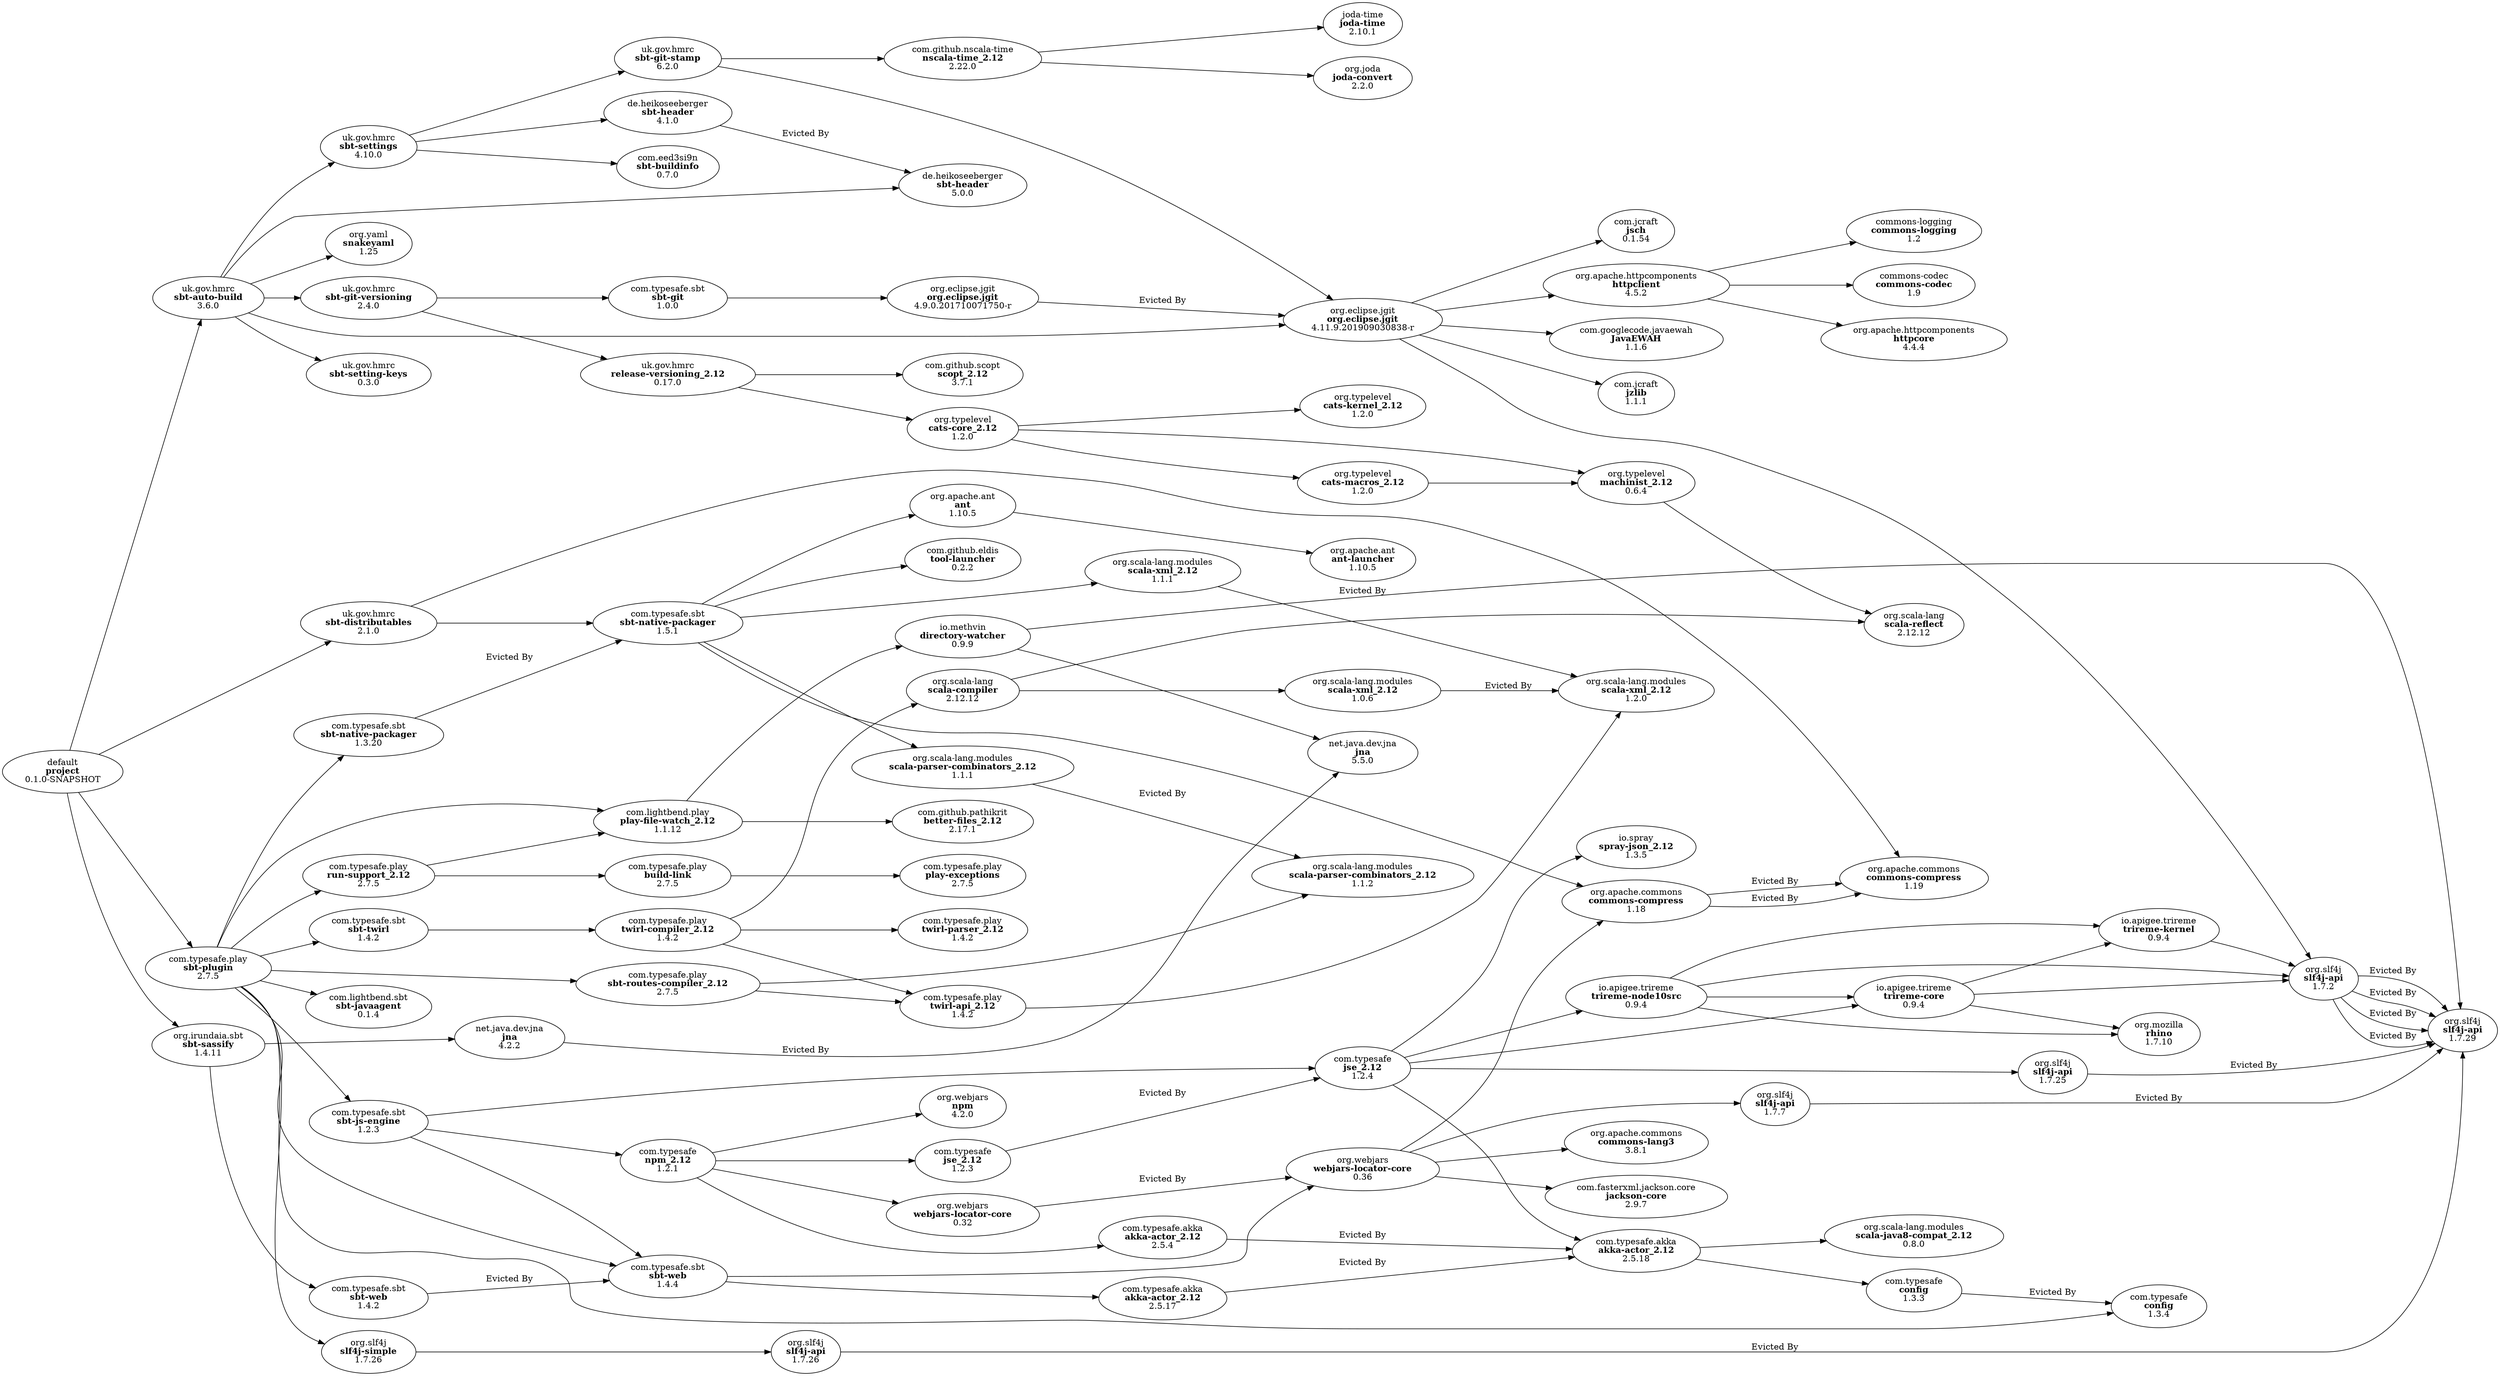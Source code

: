digraph "dependency-graph" {
    graph[rankdir="LR"]
    edge [
        arrowtail="none"
    ]
    "default:project:0.1.0-SNAPSHOT"[label=<default<BR/><B>project</B><BR/>0.1.0-SNAPSHOT> style=""]
    "com.typesafe:config:1.3.4"[label=<com.typesafe<BR/><B>config</B><BR/>1.3.4> style=""]
    "com.typesafe:config:1.3.3"[label=<com.typesafe<BR/><B>config</B><BR/>1.3.3> style="stroke-dasharray: 5,5"]
    "org.scala-lang:scala-compiler:2.12.12"[label=<org.scala-lang<BR/><B>scala-compiler</B><BR/>2.12.12> style=""]
    "org.yaml:snakeyaml:1.25"[label=<org.yaml<BR/><B>snakeyaml</B><BR/>1.25> style=""]
    "net.java.dev.jna:jna:5.5.0"[label=<net.java.dev.jna<BR/><B>jna</B><BR/>5.5.0> style=""]
    "net.java.dev.jna:jna:4.2.2"[label=<net.java.dev.jna<BR/><B>jna</B><BR/>4.2.2> style="stroke-dasharray: 5,5"]
    "com.typesafe.sbt:sbt-git:1.0.0"[label=<com.typesafe.sbt<BR/><B>sbt-git</B><BR/>1.0.0> style=""]
    "org.joda:joda-convert:2.2.0"[label=<org.joda<BR/><B>joda-convert</B><BR/>2.2.0> style=""]
    "uk.gov.hmrc:sbt-distributables:2.1.0"[label=<uk.gov.hmrc<BR/><B>sbt-distributables</B><BR/>2.1.0> style=""]
    "org.scala-lang.modules:scala-xml_2.12:1.2.0"[label=<org.scala-lang.modules<BR/><B>scala-xml_2.12</B><BR/>1.2.0> style=""]
    "org.scala-lang.modules:scala-xml_2.12:1.1.1"[label=<org.scala-lang.modules<BR/><B>scala-xml_2.12</B><BR/>1.1.1> style="stroke-dasharray: 5,5"]
    "org.scala-lang.modules:scala-xml_2.12:1.0.6"[label=<org.scala-lang.modules<BR/><B>scala-xml_2.12</B><BR/>1.0.6> style="stroke-dasharray: 5,5"]
    "com.github.eldis:tool-launcher:0.2.2"[label=<com.github.eldis<BR/><B>tool-launcher</B><BR/>0.2.2> style=""]
    "org.webjars:webjars-locator-core:0.36"[label=<org.webjars<BR/><B>webjars-locator-core</B><BR/>0.36> style=""]
    "org.webjars:webjars-locator-core:0.32"[label=<org.webjars<BR/><B>webjars-locator-core</B><BR/>0.32> style="stroke-dasharray: 5,5"]
    "joda-time:joda-time:2.10.1"[label=<joda-time<BR/><B>joda-time</B><BR/>2.10.1> style=""]
    "com.typesafe.play:sbt-routes-compiler_2.12:2.7.5"[label=<com.typesafe.play<BR/><B>sbt-routes-compiler_2.12</B><BR/>2.7.5> style=""]
    "org.apache.httpcomponents:httpclient:4.5.2"[label=<org.apache.httpcomponents<BR/><B>httpclient</B><BR/>4.5.2> style=""]
    "org.typelevel:cats-core_2.12:1.2.0"[label=<org.typelevel<BR/><B>cats-core_2.12</B><BR/>1.2.0> style=""]
    "uk.gov.hmrc:sbt-git-versioning:2.4.0"[label=<uk.gov.hmrc<BR/><B>sbt-git-versioning</B><BR/>2.4.0> style=""]
    "com.eed3si9n:sbt-buildinfo:0.7.0"[label=<com.eed3si9n<BR/><B>sbt-buildinfo</B><BR/>0.7.0> style=""]
    "uk.gov.hmrc:release-versioning_2.12:0.17.0"[label=<uk.gov.hmrc<BR/><B>release-versioning_2.12</B><BR/>0.17.0> style=""]
    "com.typesafe.play:run-support_2.12:2.7.5"[label=<com.typesafe.play<BR/><B>run-support_2.12</B><BR/>2.7.5> style=""]
    "org.scala-lang.modules:scala-parser-combinators_2.12:1.1.2"[label=<org.scala-lang.modules<BR/><B>scala-parser-combinators_2.12</B><BR/>1.1.2> style=""]
    "org.scala-lang.modules:scala-parser-combinators_2.12:1.1.1"[label=<org.scala-lang.modules<BR/><B>scala-parser-combinators_2.12</B><BR/>1.1.1> style="stroke-dasharray: 5,5"]
    "org.slf4j:slf4j-simple:1.7.26"[label=<org.slf4j<BR/><B>slf4j-simple</B><BR/>1.7.26> style=""]
    "org.scala-lang.modules:scala-java8-compat_2.12:0.8.0"[label=<org.scala-lang.modules<BR/><B>scala-java8-compat_2.12</B><BR/>0.8.0> style=""]
    "uk.gov.hmrc:sbt-auto-build:3.6.0"[label=<uk.gov.hmrc<BR/><B>sbt-auto-build</B><BR/>3.6.0> style=""]
    "com.typesafe:jse_2.12:1.2.4"[label=<com.typesafe<BR/><B>jse_2.12</B><BR/>1.2.4> style=""]
    "com.typesafe:jse_2.12:1.2.3"[label=<com.typesafe<BR/><B>jse_2.12</B><BR/>1.2.3> style="stroke-dasharray: 5,5"]
    "org.scala-lang:scala-reflect:2.12.12"[label=<org.scala-lang<BR/><B>scala-reflect</B><BR/>2.12.12> style=""]
    "io.methvin:directory-watcher:0.9.9"[label=<io.methvin<BR/><B>directory-watcher</B><BR/>0.9.9> style=""]
    "com.jcraft:jzlib:1.1.1"[label=<com.jcraft<BR/><B>jzlib</B><BR/>1.1.1> style=""]
    "io.apigee.trireme:trireme-core:0.9.4"[label=<io.apigee.trireme<BR/><B>trireme-core</B><BR/>0.9.4> style=""]
    "com.typesafe.sbt:sbt-native-packager:1.5.1"[label=<com.typesafe.sbt<BR/><B>sbt-native-packager</B><BR/>1.5.1> style=""]
    "com.typesafe.sbt:sbt-native-packager:1.3.20"[label=<com.typesafe.sbt<BR/><B>sbt-native-packager</B><BR/>1.3.20> style="stroke-dasharray: 5,5"]
    "de.heikoseeberger:sbt-header:5.0.0"[label=<de.heikoseeberger<BR/><B>sbt-header</B><BR/>5.0.0> style=""]
    "de.heikoseeberger:sbt-header:4.1.0"[label=<de.heikoseeberger<BR/><B>sbt-header</B><BR/>4.1.0> style="stroke-dasharray: 5,5"]
    "org.irundaia.sbt:sbt-sassify:1.4.11"[label=<org.irundaia.sbt<BR/><B>sbt-sassify</B><BR/>1.4.11> style=""]
    "org.apache.commons:commons-compress:1.19"[label=<org.apache.commons<BR/><B>commons-compress</B><BR/>1.19> style=""]
    "org.apache.commons:commons-compress:1.18"[label=<org.apache.commons<BR/><B>commons-compress</B><BR/>1.18> style="stroke-dasharray: 5,5"]
    "org.apache.commons:commons-compress:1.18"[label=<org.apache.commons<BR/><B>commons-compress</B><BR/>1.18> style="stroke-dasharray: 5,5"]
    "org.mozilla:rhino:1.7.10"[label=<org.mozilla<BR/><B>rhino</B><BR/>1.7.10> style=""]
    "uk.gov.hmrc:sbt-git-stamp:6.2.0"[label=<uk.gov.hmrc<BR/><B>sbt-git-stamp</B><BR/>6.2.0> style=""]
    "org.typelevel:cats-macros_2.12:1.2.0"[label=<org.typelevel<BR/><B>cats-macros_2.12</B><BR/>1.2.0> style=""]
    "com.typesafe.akka:akka-actor_2.12:2.5.18"[label=<com.typesafe.akka<BR/><B>akka-actor_2.12</B><BR/>2.5.18> style=""]
    "com.typesafe.akka:akka-actor_2.12:2.5.4"[label=<com.typesafe.akka<BR/><B>akka-actor_2.12</B><BR/>2.5.4> style="stroke-dasharray: 5,5"]
    "com.typesafe.akka:akka-actor_2.12:2.5.17"[label=<com.typesafe.akka<BR/><B>akka-actor_2.12</B><BR/>2.5.17> style="stroke-dasharray: 5,5"]
    "com.fasterxml.jackson.core:jackson-core:2.9.7"[label=<com.fasterxml.jackson.core<BR/><B>jackson-core</B><BR/>2.9.7> style=""]
    "org.apache.commons:commons-lang3:3.8.1"[label=<org.apache.commons<BR/><B>commons-lang3</B><BR/>3.8.1> style=""]
    "commons-codec:commons-codec:1.9"[label=<commons-codec<BR/><B>commons-codec</B><BR/>1.9> style=""]
    "uk.gov.hmrc:sbt-setting-keys:0.3.0"[label=<uk.gov.hmrc<BR/><B>sbt-setting-keys</B><BR/>0.3.0> style=""]
    "org.eclipse.jgit:org.eclipse.jgit:4.11.9.201909030838-r"[label=<org.eclipse.jgit<BR/><B>org.eclipse.jgit</B><BR/>4.11.9.201909030838-r> style=""]
    "org.eclipse.jgit:org.eclipse.jgit:4.9.0.201710071750-r"[label=<org.eclipse.jgit<BR/><B>org.eclipse.jgit</B><BR/>4.9.0.201710071750-r> style="stroke-dasharray: 5,5"]
    "com.typesafe.play:twirl-api_2.12:1.4.2"[label=<com.typesafe.play<BR/><B>twirl-api_2.12</B><BR/>1.4.2> style=""]
    "org.apache.ant:ant-launcher:1.10.5"[label=<org.apache.ant<BR/><B>ant-launcher</B><BR/>1.10.5> style=""]
    "com.github.nscala-time:nscala-time_2.12:2.22.0"[label=<com.github.nscala-time<BR/><B>nscala-time_2.12</B><BR/>2.22.0> style=""]
    "org.apache.httpcomponents:httpcore:4.4.4"[label=<org.apache.httpcomponents<BR/><B>httpcore</B><BR/>4.4.4> style=""]
    "com.github.scopt:scopt_2.12:3.7.1"[label=<com.github.scopt<BR/><B>scopt_2.12</B><BR/>3.7.1> style=""]
    "commons-logging:commons-logging:1.2"[label=<commons-logging<BR/><B>commons-logging</B><BR/>1.2> style=""]
    "com.typesafe.play:twirl-compiler_2.12:1.4.2"[label=<com.typesafe.play<BR/><B>twirl-compiler_2.12</B><BR/>1.4.2> style=""]
    "com.typesafe.play:play-exceptions:2.7.5"[label=<com.typesafe.play<BR/><B>play-exceptions</B><BR/>2.7.5> style=""]
    "com.typesafe.sbt:sbt-js-engine:1.2.3"[label=<com.typesafe.sbt<BR/><B>sbt-js-engine</B><BR/>1.2.3> style=""]
    "com.github.pathikrit:better-files_2.12:2.17.1"[label=<com.github.pathikrit<BR/><B>better-files_2.12</B><BR/>2.17.1> style=""]
    "com.typesafe.play:sbt-plugin:2.7.5"[label=<com.typesafe.play<BR/><B>sbt-plugin</B><BR/>2.7.5> style=""]
    "org.typelevel:cats-kernel_2.12:1.2.0"[label=<org.typelevel<BR/><B>cats-kernel_2.12</B><BR/>1.2.0> style=""]
    "com.typesafe:npm_2.12:1.2.1"[label=<com.typesafe<BR/><B>npm_2.12</B><BR/>1.2.1> style=""]
    "com.typesafe.sbt:sbt-web:1.4.4"[label=<com.typesafe.sbt<BR/><B>sbt-web</B><BR/>1.4.4> style=""]
    "com.typesafe.sbt:sbt-web:1.4.2"[label=<com.typesafe.sbt<BR/><B>sbt-web</B><BR/>1.4.2> style="stroke-dasharray: 5,5"]
    "com.lightbend.sbt:sbt-javaagent:0.1.4"[label=<com.lightbend.sbt<BR/><B>sbt-javaagent</B><BR/>0.1.4> style=""]
    "io.spray:spray-json_2.12:1.3.5"[label=<io.spray<BR/><B>spray-json_2.12</B><BR/>1.3.5> style=""]
    "io.apigee.trireme:trireme-kernel:0.9.4"[label=<io.apigee.trireme<BR/><B>trireme-kernel</B><BR/>0.9.4> style=""]
    "com.typesafe.play:twirl-parser_2.12:1.4.2"[label=<com.typesafe.play<BR/><B>twirl-parser_2.12</B><BR/>1.4.2> style=""]
    "io.apigee.trireme:trireme-node10src:0.9.4"[label=<io.apigee.trireme<BR/><B>trireme-node10src</B><BR/>0.9.4> style=""]
    "org.typelevel:machinist_2.12:0.6.4"[label=<org.typelevel<BR/><B>machinist_2.12</B><BR/>0.6.4> style=""]
    "com.typesafe.play:build-link:2.7.5"[label=<com.typesafe.play<BR/><B>build-link</B><BR/>2.7.5> style=""]
    "uk.gov.hmrc:sbt-settings:4.10.0"[label=<uk.gov.hmrc<BR/><B>sbt-settings</B><BR/>4.10.0> style=""]
    "com.jcraft:jsch:0.1.54"[label=<com.jcraft<BR/><B>jsch</B><BR/>0.1.54> style=""]
    "org.webjars:npm:4.2.0"[label=<org.webjars<BR/><B>npm</B><BR/>4.2.0> style=""]
    "org.apache.ant:ant:1.10.5"[label=<org.apache.ant<BR/><B>ant</B><BR/>1.10.5> style=""]
    "com.lightbend.play:play-file-watch_2.12:1.1.12"[label=<com.lightbend.play<BR/><B>play-file-watch_2.12</B><BR/>1.1.12> style=""]
    "org.slf4j:slf4j-api:1.7.29"[label=<org.slf4j<BR/><B>slf4j-api</B><BR/>1.7.29> style=""]
    "org.slf4j:slf4j-api:1.7.25"[label=<org.slf4j<BR/><B>slf4j-api</B><BR/>1.7.25> style="stroke-dasharray: 5,5"]
    "org.slf4j:slf4j-api:1.7.2"[label=<org.slf4j<BR/><B>slf4j-api</B><BR/>1.7.2> style="stroke-dasharray: 5,5"]
    "org.slf4j:slf4j-api:1.7.2"[label=<org.slf4j<BR/><B>slf4j-api</B><BR/>1.7.2> style="stroke-dasharray: 5,5"]
    "org.slf4j:slf4j-api:1.7.2"[label=<org.slf4j<BR/><B>slf4j-api</B><BR/>1.7.2> style="stroke-dasharray: 5,5"]
    "org.slf4j:slf4j-api:1.7.2"[label=<org.slf4j<BR/><B>slf4j-api</B><BR/>1.7.2> style="stroke-dasharray: 5,5"]
    "org.slf4j:slf4j-api:1.7.26"[label=<org.slf4j<BR/><B>slf4j-api</B><BR/>1.7.26> style="stroke-dasharray: 5,5"]
    "org.slf4j:slf4j-api:1.7.7"[label=<org.slf4j<BR/><B>slf4j-api</B><BR/>1.7.7> style="stroke-dasharray: 5,5"]
    "com.typesafe.sbt:sbt-twirl:1.4.2"[label=<com.typesafe.sbt<BR/><B>sbt-twirl</B><BR/>1.4.2> style=""]
    "com.googlecode.javaewah:JavaEWAH:1.1.6"[label=<com.googlecode.javaewah<BR/><B>JavaEWAH</B><BR/>1.1.6> style=""]
    "com.typesafe.play:sbt-plugin:2.7.5" -> "com.typesafe:config:1.3.4"
    "com.typesafe.akka:akka-actor_2.12:2.5.18" -> "com.typesafe:config:1.3.3"
    "com.typesafe.play:twirl-compiler_2.12:1.4.2" -> "org.scala-lang:scala-compiler:2.12.12"
    "uk.gov.hmrc:sbt-auto-build:3.6.0" -> "org.yaml:snakeyaml:1.25"
    "io.methvin:directory-watcher:0.9.9" -> "net.java.dev.jna:jna:5.5.0"
    "org.irundaia.sbt:sbt-sassify:1.4.11" -> "net.java.dev.jna:jna:4.2.2"
    "uk.gov.hmrc:sbt-git-versioning:2.4.0" -> "com.typesafe.sbt:sbt-git:1.0.0"
    "com.github.nscala-time:nscala-time_2.12:2.22.0" -> "org.joda:joda-convert:2.2.0"
    "default:project:0.1.0-SNAPSHOT" -> "uk.gov.hmrc:sbt-distributables:2.1.0"
    "com.typesafe.play:twirl-api_2.12:1.4.2" -> "org.scala-lang.modules:scala-xml_2.12:1.2.0"
    "com.typesafe.sbt:sbt-native-packager:1.5.1" -> "org.scala-lang.modules:scala-xml_2.12:1.1.1"
    "org.scala-lang:scala-compiler:2.12.12" -> "org.scala-lang.modules:scala-xml_2.12:1.0.6"
    "com.typesafe.sbt:sbt-native-packager:1.5.1" -> "com.github.eldis:tool-launcher:0.2.2"
    "com.typesafe.sbt:sbt-web:1.4.4" -> "org.webjars:webjars-locator-core:0.36"
    "com.typesafe:npm_2.12:1.2.1" -> "org.webjars:webjars-locator-core:0.32"
    "com.github.nscala-time:nscala-time_2.12:2.22.0" -> "joda-time:joda-time:2.10.1"
    "com.typesafe.play:sbt-plugin:2.7.5" -> "com.typesafe.play:sbt-routes-compiler_2.12:2.7.5"
    "org.eclipse.jgit:org.eclipse.jgit:4.11.9.201909030838-r" -> "org.apache.httpcomponents:httpclient:4.5.2"
    "uk.gov.hmrc:release-versioning_2.12:0.17.0" -> "org.typelevel:cats-core_2.12:1.2.0"
    "uk.gov.hmrc:sbt-auto-build:3.6.0" -> "uk.gov.hmrc:sbt-git-versioning:2.4.0"
    "uk.gov.hmrc:sbt-settings:4.10.0" -> "com.eed3si9n:sbt-buildinfo:0.7.0"
    "uk.gov.hmrc:sbt-git-versioning:2.4.0" -> "uk.gov.hmrc:release-versioning_2.12:0.17.0"
    "com.typesafe.play:sbt-plugin:2.7.5" -> "com.typesafe.play:run-support_2.12:2.7.5"
    "com.typesafe.play:sbt-routes-compiler_2.12:2.7.5" -> "org.scala-lang.modules:scala-parser-combinators_2.12:1.1.2"
    "com.typesafe.sbt:sbt-native-packager:1.5.1" -> "org.scala-lang.modules:scala-parser-combinators_2.12:1.1.1"
    "com.typesafe.play:sbt-plugin:2.7.5" -> "org.slf4j:slf4j-simple:1.7.26"
    "com.typesafe.akka:akka-actor_2.12:2.5.18" -> "org.scala-lang.modules:scala-java8-compat_2.12:0.8.0"
    "default:project:0.1.0-SNAPSHOT" -> "uk.gov.hmrc:sbt-auto-build:3.6.0"
    "com.typesafe.sbt:sbt-js-engine:1.2.3" -> "com.typesafe:jse_2.12:1.2.4"
    "com.typesafe:npm_2.12:1.2.1" -> "com.typesafe:jse_2.12:1.2.3"
    "org.typelevel:machinist_2.12:0.6.4" -> "org.scala-lang:scala-reflect:2.12.12"
    "org.scala-lang:scala-compiler:2.12.12" -> "org.scala-lang:scala-reflect:2.12.12"
    "com.lightbend.play:play-file-watch_2.12:1.1.12" -> "io.methvin:directory-watcher:0.9.9"
    "org.eclipse.jgit:org.eclipse.jgit:4.11.9.201909030838-r" -> "com.jcraft:jzlib:1.1.1"
    "io.apigee.trireme:trireme-node10src:0.9.4" -> "io.apigee.trireme:trireme-core:0.9.4"
    "com.typesafe:jse_2.12:1.2.4" -> "io.apigee.trireme:trireme-core:0.9.4"
    "uk.gov.hmrc:sbt-distributables:2.1.0" -> "com.typesafe.sbt:sbt-native-packager:1.5.1"
    "com.typesafe.play:sbt-plugin:2.7.5" -> "com.typesafe.sbt:sbt-native-packager:1.3.20"
    "uk.gov.hmrc:sbt-auto-build:3.6.0" -> "de.heikoseeberger:sbt-header:5.0.0"
    "uk.gov.hmrc:sbt-settings:4.10.0" -> "de.heikoseeberger:sbt-header:4.1.0"
    "default:project:0.1.0-SNAPSHOT" -> "org.irundaia.sbt:sbt-sassify:1.4.11"
    "uk.gov.hmrc:sbt-distributables:2.1.0" -> "org.apache.commons:commons-compress:1.19"
    "com.typesafe.sbt:sbt-native-packager:1.5.1" -> "org.apache.commons:commons-compress:1.18"
    "org.webjars:webjars-locator-core:0.36" -> "org.apache.commons:commons-compress:1.18"
    "io.apigee.trireme:trireme-node10src:0.9.4" -> "org.mozilla:rhino:1.7.10"
    "io.apigee.trireme:trireme-core:0.9.4" -> "org.mozilla:rhino:1.7.10"
    "uk.gov.hmrc:sbt-settings:4.10.0" -> "uk.gov.hmrc:sbt-git-stamp:6.2.0"
    "org.typelevel:cats-core_2.12:1.2.0" -> "org.typelevel:cats-macros_2.12:1.2.0"
    "com.typesafe:jse_2.12:1.2.4" -> "com.typesafe.akka:akka-actor_2.12:2.5.18"
    "com.typesafe:npm_2.12:1.2.1" -> "com.typesafe.akka:akka-actor_2.12:2.5.4"
    "com.typesafe.sbt:sbt-web:1.4.4" -> "com.typesafe.akka:akka-actor_2.12:2.5.17"
    "org.webjars:webjars-locator-core:0.36" -> "com.fasterxml.jackson.core:jackson-core:2.9.7"
    "org.webjars:webjars-locator-core:0.36" -> "org.apache.commons:commons-lang3:3.8.1"
    "org.apache.httpcomponents:httpclient:4.5.2" -> "commons-codec:commons-codec:1.9"
    "uk.gov.hmrc:sbt-auto-build:3.6.0" -> "uk.gov.hmrc:sbt-setting-keys:0.3.0"
    "uk.gov.hmrc:sbt-auto-build:3.6.0" -> "org.eclipse.jgit:org.eclipse.jgit:4.11.9.201909030838-r"
    "uk.gov.hmrc:sbt-git-stamp:6.2.0" -> "org.eclipse.jgit:org.eclipse.jgit:4.11.9.201909030838-r"
    "com.typesafe.sbt:sbt-git:1.0.0" -> "org.eclipse.jgit:org.eclipse.jgit:4.9.0.201710071750-r"
    "com.typesafe.play:twirl-compiler_2.12:1.4.2" -> "com.typesafe.play:twirl-api_2.12:1.4.2"
    "com.typesafe.play:sbt-routes-compiler_2.12:2.7.5" -> "com.typesafe.play:twirl-api_2.12:1.4.2"
    "org.apache.ant:ant:1.10.5" -> "org.apache.ant:ant-launcher:1.10.5"
    "uk.gov.hmrc:sbt-git-stamp:6.2.0" -> "com.github.nscala-time:nscala-time_2.12:2.22.0"
    "org.apache.httpcomponents:httpclient:4.5.2" -> "org.apache.httpcomponents:httpcore:4.4.4"
    "uk.gov.hmrc:release-versioning_2.12:0.17.0" -> "com.github.scopt:scopt_2.12:3.7.1"
    "org.apache.httpcomponents:httpclient:4.5.2" -> "commons-logging:commons-logging:1.2"
    "com.typesafe.sbt:sbt-twirl:1.4.2" -> "com.typesafe.play:twirl-compiler_2.12:1.4.2"
    "com.typesafe.play:build-link:2.7.5" -> "com.typesafe.play:play-exceptions:2.7.5"
    "com.typesafe.play:sbt-plugin:2.7.5" -> "com.typesafe.sbt:sbt-js-engine:1.2.3"
    "com.lightbend.play:play-file-watch_2.12:1.1.12" -> "com.github.pathikrit:better-files_2.12:2.17.1"
    "default:project:0.1.0-SNAPSHOT" -> "com.typesafe.play:sbt-plugin:2.7.5"
    "org.typelevel:cats-core_2.12:1.2.0" -> "org.typelevel:cats-kernel_2.12:1.2.0"
    "com.typesafe.sbt:sbt-js-engine:1.2.3" -> "com.typesafe:npm_2.12:1.2.1"
    "com.typesafe.sbt:sbt-js-engine:1.2.3" -> "com.typesafe.sbt:sbt-web:1.4.4"
    "com.typesafe.play:sbt-plugin:2.7.5" -> "com.typesafe.sbt:sbt-web:1.4.4"
    "org.irundaia.sbt:sbt-sassify:1.4.11" -> "com.typesafe.sbt:sbt-web:1.4.2"
    "com.typesafe.play:sbt-plugin:2.7.5" -> "com.lightbend.sbt:sbt-javaagent:0.1.4"
    "com.typesafe:jse_2.12:1.2.4" -> "io.spray:spray-json_2.12:1.3.5"
    "io.apigee.trireme:trireme-node10src:0.9.4" -> "io.apigee.trireme:trireme-kernel:0.9.4"
    "io.apigee.trireme:trireme-core:0.9.4" -> "io.apigee.trireme:trireme-kernel:0.9.4"
    "com.typesafe.play:twirl-compiler_2.12:1.4.2" -> "com.typesafe.play:twirl-parser_2.12:1.4.2"
    "com.typesafe:jse_2.12:1.2.4" -> "io.apigee.trireme:trireme-node10src:0.9.4"
    "org.typelevel:cats-core_2.12:1.2.0" -> "org.typelevel:machinist_2.12:0.6.4"
    "org.typelevel:cats-macros_2.12:1.2.0" -> "org.typelevel:machinist_2.12:0.6.4"
    "com.typesafe.play:run-support_2.12:2.7.5" -> "com.typesafe.play:build-link:2.7.5"
    "uk.gov.hmrc:sbt-auto-build:3.6.0" -> "uk.gov.hmrc:sbt-settings:4.10.0"
    "org.eclipse.jgit:org.eclipse.jgit:4.11.9.201909030838-r" -> "com.jcraft:jsch:0.1.54"
    "com.typesafe:npm_2.12:1.2.1" -> "org.webjars:npm:4.2.0"
    "com.typesafe.sbt:sbt-native-packager:1.5.1" -> "org.apache.ant:ant:1.10.5"
    "com.typesafe.play:run-support_2.12:2.7.5" -> "com.lightbend.play:play-file-watch_2.12:1.1.12"
    "com.typesafe.play:sbt-plugin:2.7.5" -> "com.lightbend.play:play-file-watch_2.12:1.1.12"
    "io.methvin:directory-watcher:0.9.9" -> "org.slf4j:slf4j-api:1.7.29"
    "com.typesafe:jse_2.12:1.2.4" -> "org.slf4j:slf4j-api:1.7.25"
    "io.apigee.trireme:trireme-core:0.9.4" -> "org.slf4j:slf4j-api:1.7.2"
    "io.apigee.trireme:trireme-kernel:0.9.4" -> "org.slf4j:slf4j-api:1.7.2"
    "io.apigee.trireme:trireme-node10src:0.9.4" -> "org.slf4j:slf4j-api:1.7.2"
    "org.eclipse.jgit:org.eclipse.jgit:4.11.9.201909030838-r" -> "org.slf4j:slf4j-api:1.7.2"
    "org.slf4j:slf4j-simple:1.7.26" -> "org.slf4j:slf4j-api:1.7.26"
    "org.webjars:webjars-locator-core:0.36" -> "org.slf4j:slf4j-api:1.7.7"
    "com.typesafe.play:sbt-plugin:2.7.5" -> "com.typesafe.sbt:sbt-twirl:1.4.2"
    "org.eclipse.jgit:org.eclipse.jgit:4.11.9.201909030838-r" -> "com.googlecode.javaewah:JavaEWAH:1.1.6"
    "com.typesafe:config:1.3.3" -> "com.typesafe:config:1.3.4" [label="Evicted By" style="stroke-dasharray: 5,5"]
    "net.java.dev.jna:jna:4.2.2" -> "net.java.dev.jna:jna:5.5.0" [label="Evicted By" style="stroke-dasharray: 5,5"]
    "org.scala-lang.modules:scala-xml_2.12:1.1.1" -> "org.scala-lang.modules:scala-xml_2.12:1.2.0" [label="Evicted By" style="stroke-dasharray: 5,5"]
    "org.scala-lang.modules:scala-xml_2.12:1.0.6" -> "org.scala-lang.modules:scala-xml_2.12:1.2.0" [label="Evicted By" style="stroke-dasharray: 5,5"]
    "org.webjars:webjars-locator-core:0.32" -> "org.webjars:webjars-locator-core:0.36" [label="Evicted By" style="stroke-dasharray: 5,5"]
    "org.scala-lang.modules:scala-parser-combinators_2.12:1.1.1" -> "org.scala-lang.modules:scala-parser-combinators_2.12:1.1.2" [label="Evicted By" style="stroke-dasharray: 5,5"]
    "com.typesafe:jse_2.12:1.2.3" -> "com.typesafe:jse_2.12:1.2.4" [label="Evicted By" style="stroke-dasharray: 5,5"]
    "com.typesafe.sbt:sbt-native-packager:1.3.20" -> "com.typesafe.sbt:sbt-native-packager:1.5.1" [label="Evicted By" style="stroke-dasharray: 5,5"]
    "de.heikoseeberger:sbt-header:4.1.0" -> "de.heikoseeberger:sbt-header:5.0.0" [label="Evicted By" style="stroke-dasharray: 5,5"]
    "org.apache.commons:commons-compress:1.18" -> "org.apache.commons:commons-compress:1.19" [label="Evicted By" style="stroke-dasharray: 5,5"]
    "org.apache.commons:commons-compress:1.18" -> "org.apache.commons:commons-compress:1.19" [label="Evicted By" style="stroke-dasharray: 5,5"]
    "com.typesafe.akka:akka-actor_2.12:2.5.4" -> "com.typesafe.akka:akka-actor_2.12:2.5.18" [label="Evicted By" style="stroke-dasharray: 5,5"]
    "com.typesafe.akka:akka-actor_2.12:2.5.17" -> "com.typesafe.akka:akka-actor_2.12:2.5.18" [label="Evicted By" style="stroke-dasharray: 5,5"]
    "org.eclipse.jgit:org.eclipse.jgit:4.9.0.201710071750-r" -> "org.eclipse.jgit:org.eclipse.jgit:4.11.9.201909030838-r" [label="Evicted By" style="stroke-dasharray: 5,5"]
    "com.typesafe.sbt:sbt-web:1.4.2" -> "com.typesafe.sbt:sbt-web:1.4.4" [label="Evicted By" style="stroke-dasharray: 5,5"]
    "org.slf4j:slf4j-api:1.7.25" -> "org.slf4j:slf4j-api:1.7.29" [label="Evicted By" style="stroke-dasharray: 5,5"]
    "org.slf4j:slf4j-api:1.7.2" -> "org.slf4j:slf4j-api:1.7.29" [label="Evicted By" style="stroke-dasharray: 5,5"]
    "org.slf4j:slf4j-api:1.7.2" -> "org.slf4j:slf4j-api:1.7.29" [label="Evicted By" style="stroke-dasharray: 5,5"]
    "org.slf4j:slf4j-api:1.7.2" -> "org.slf4j:slf4j-api:1.7.29" [label="Evicted By" style="stroke-dasharray: 5,5"]
    "org.slf4j:slf4j-api:1.7.2" -> "org.slf4j:slf4j-api:1.7.29" [label="Evicted By" style="stroke-dasharray: 5,5"]
    "org.slf4j:slf4j-api:1.7.26" -> "org.slf4j:slf4j-api:1.7.29" [label="Evicted By" style="stroke-dasharray: 5,5"]
    "org.slf4j:slf4j-api:1.7.7" -> "org.slf4j:slf4j-api:1.7.29" [label="Evicted By" style="stroke-dasharray: 5,5"]
}
